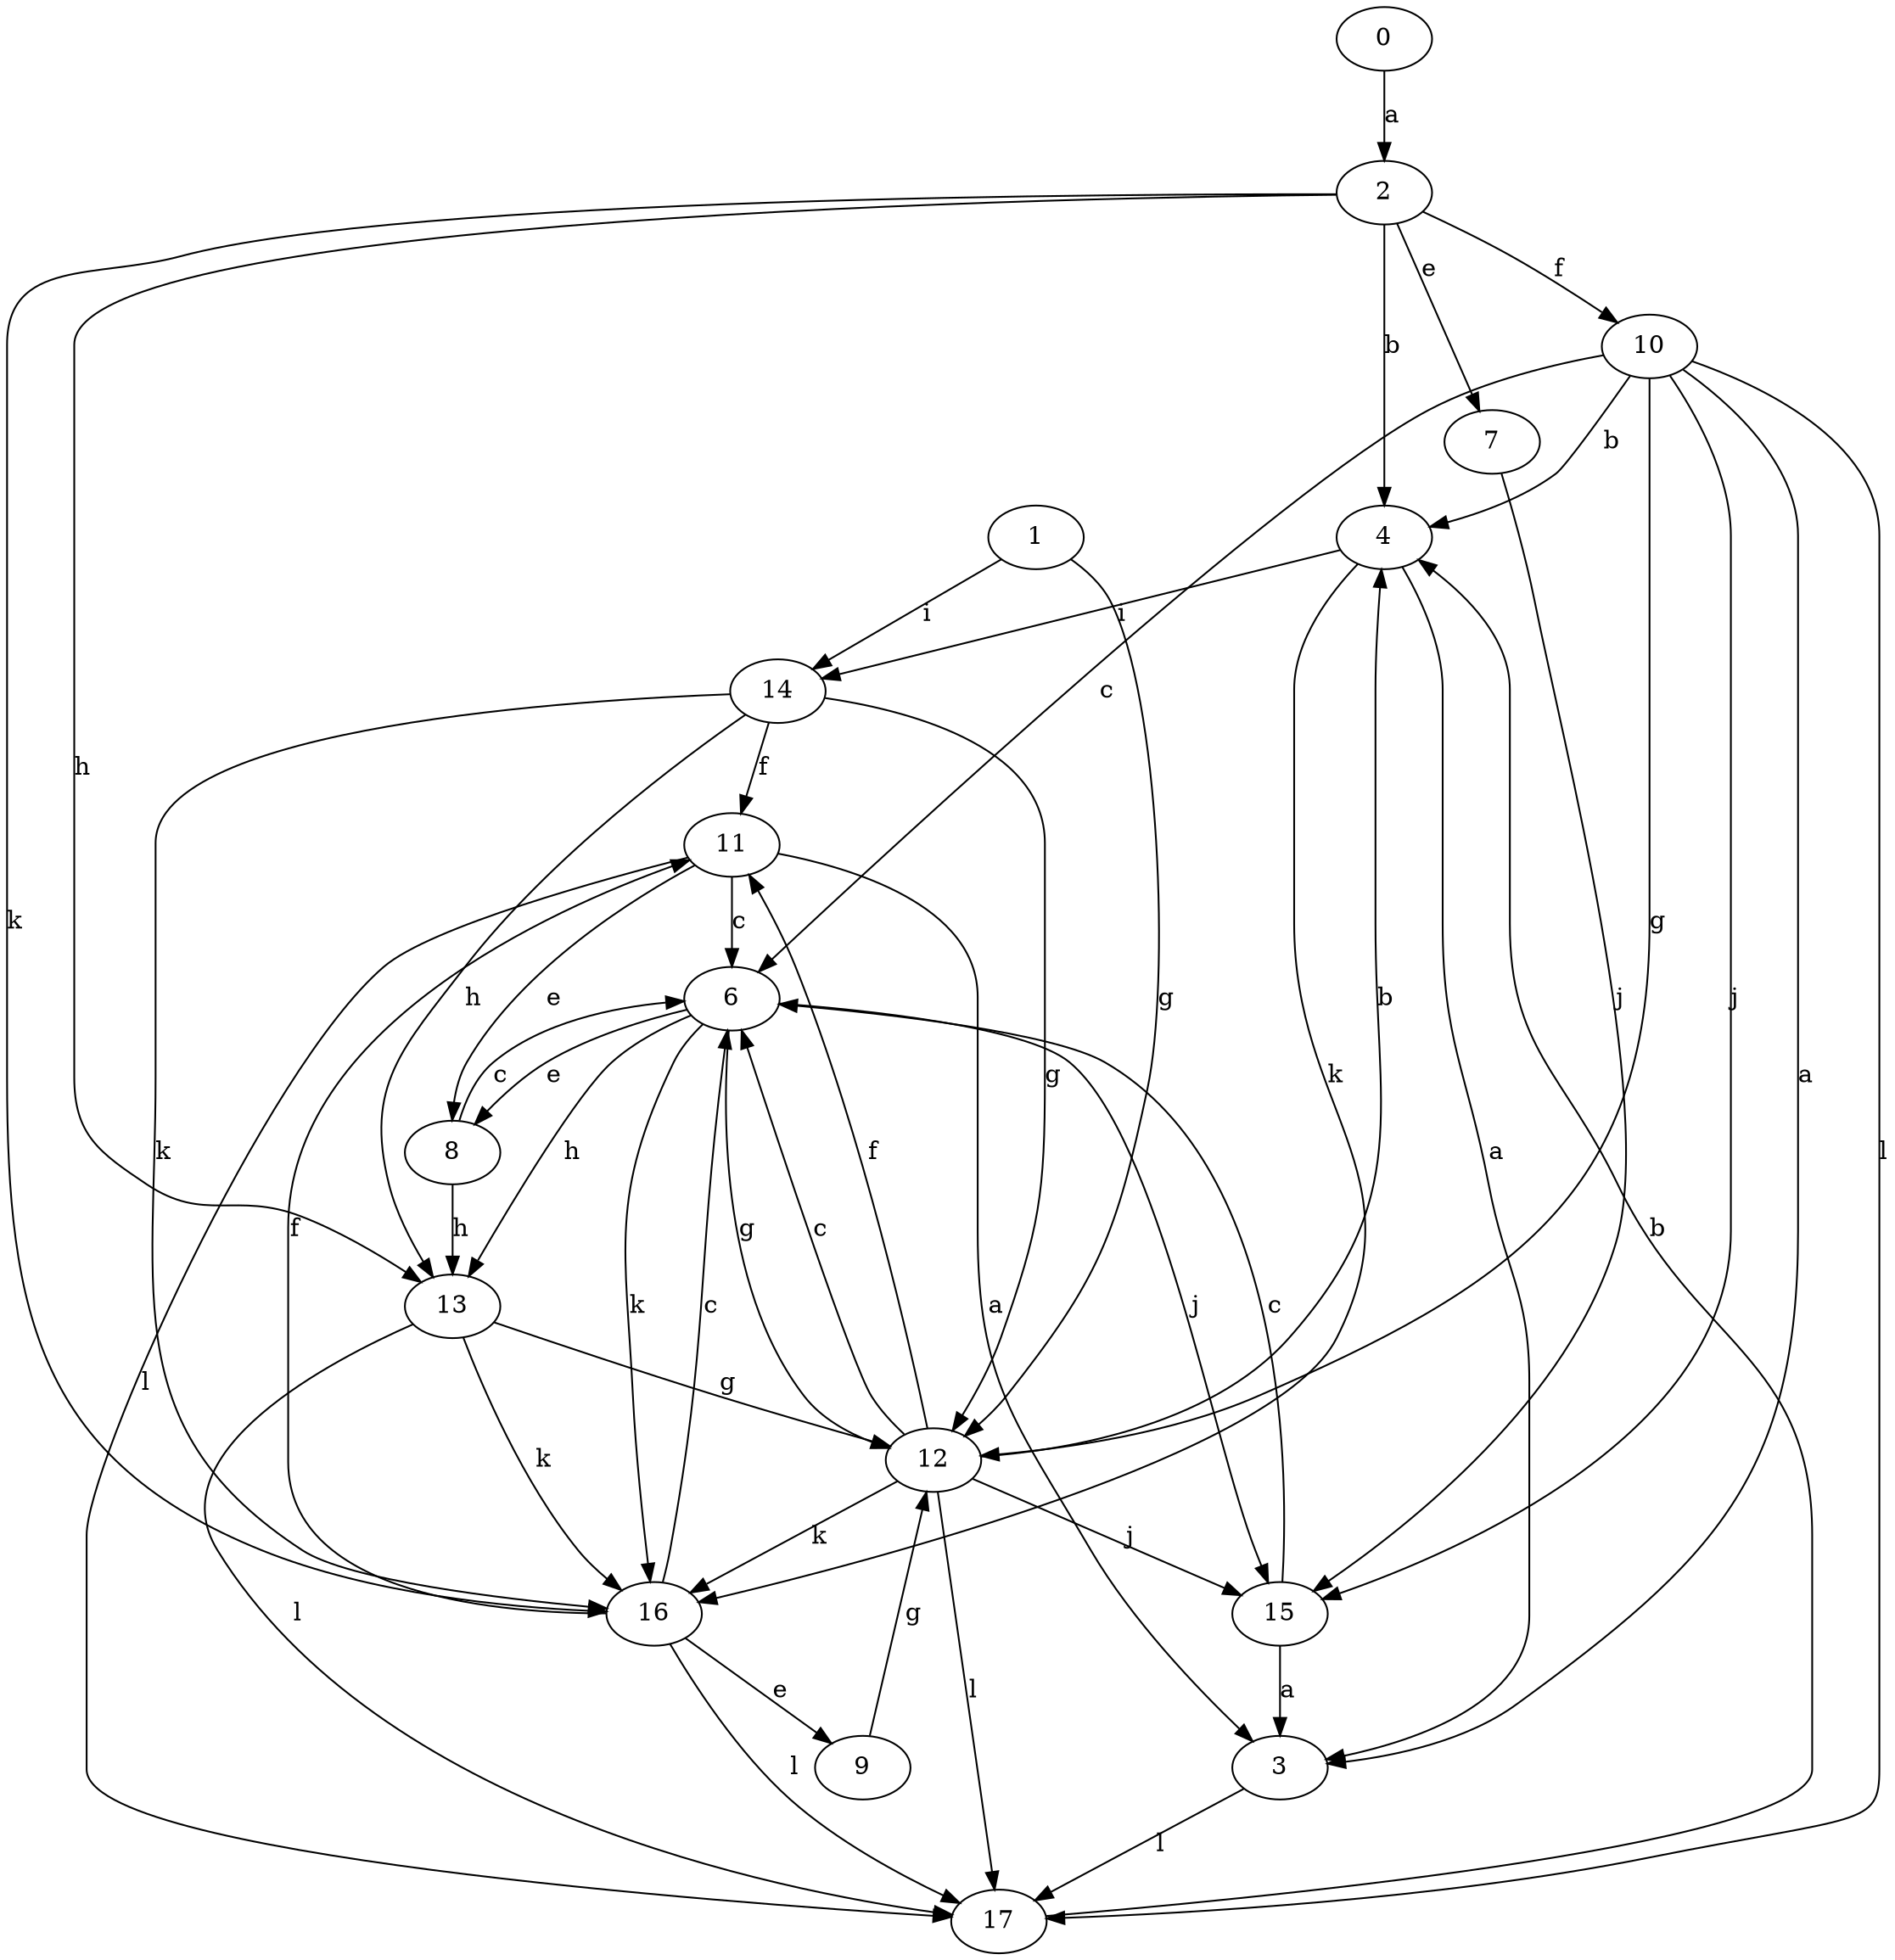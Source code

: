 strict digraph  {
0;
2;
3;
4;
1;
6;
7;
8;
9;
10;
11;
12;
13;
14;
15;
16;
17;
0 -> 2  [label=a];
2 -> 4  [label=b];
2 -> 7  [label=e];
2 -> 10  [label=f];
2 -> 13  [label=h];
2 -> 16  [label=k];
3 -> 17  [label=l];
4 -> 3  [label=a];
4 -> 14  [label=i];
4 -> 16  [label=k];
1 -> 12  [label=g];
1 -> 14  [label=i];
6 -> 8  [label=e];
6 -> 12  [label=g];
6 -> 13  [label=h];
6 -> 15  [label=j];
6 -> 16  [label=k];
7 -> 15  [label=j];
8 -> 6  [label=c];
8 -> 13  [label=h];
9 -> 12  [label=g];
10 -> 3  [label=a];
10 -> 4  [label=b];
10 -> 6  [label=c];
10 -> 12  [label=g];
10 -> 15  [label=j];
10 -> 17  [label=l];
11 -> 3  [label=a];
11 -> 6  [label=c];
11 -> 8  [label=e];
11 -> 17  [label=l];
12 -> 4  [label=b];
12 -> 6  [label=c];
12 -> 11  [label=f];
12 -> 15  [label=j];
12 -> 16  [label=k];
12 -> 17  [label=l];
13 -> 12  [label=g];
13 -> 16  [label=k];
13 -> 17  [label=l];
14 -> 11  [label=f];
14 -> 12  [label=g];
14 -> 13  [label=h];
14 -> 16  [label=k];
15 -> 3  [label=a];
15 -> 6  [label=c];
16 -> 6  [label=c];
16 -> 9  [label=e];
16 -> 11  [label=f];
16 -> 17  [label=l];
17 -> 4  [label=b];
}
